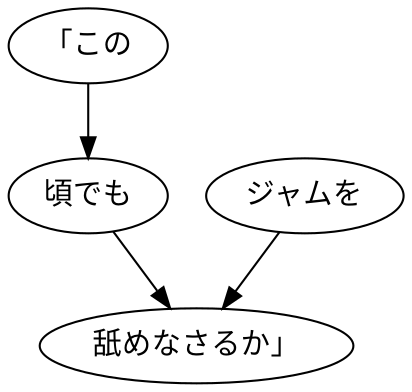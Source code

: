 digraph graph3041 {
	node0 [label="「この"];
	node1 [label="頃でも"];
	node2 [label="ジャムを"];
	node3 [label="舐めなさるか」"];
	node0 -> node1;
	node1 -> node3;
	node2 -> node3;
}
